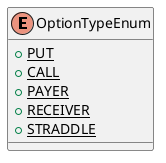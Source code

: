 @startuml

    enum OptionTypeEnum [[OptionTypeEnum.html]] {
        {static} +PUT
        {static} +CALL
        {static} +PAYER
        {static} +RECEIVER
        {static} +STRADDLE
    }

@enduml
